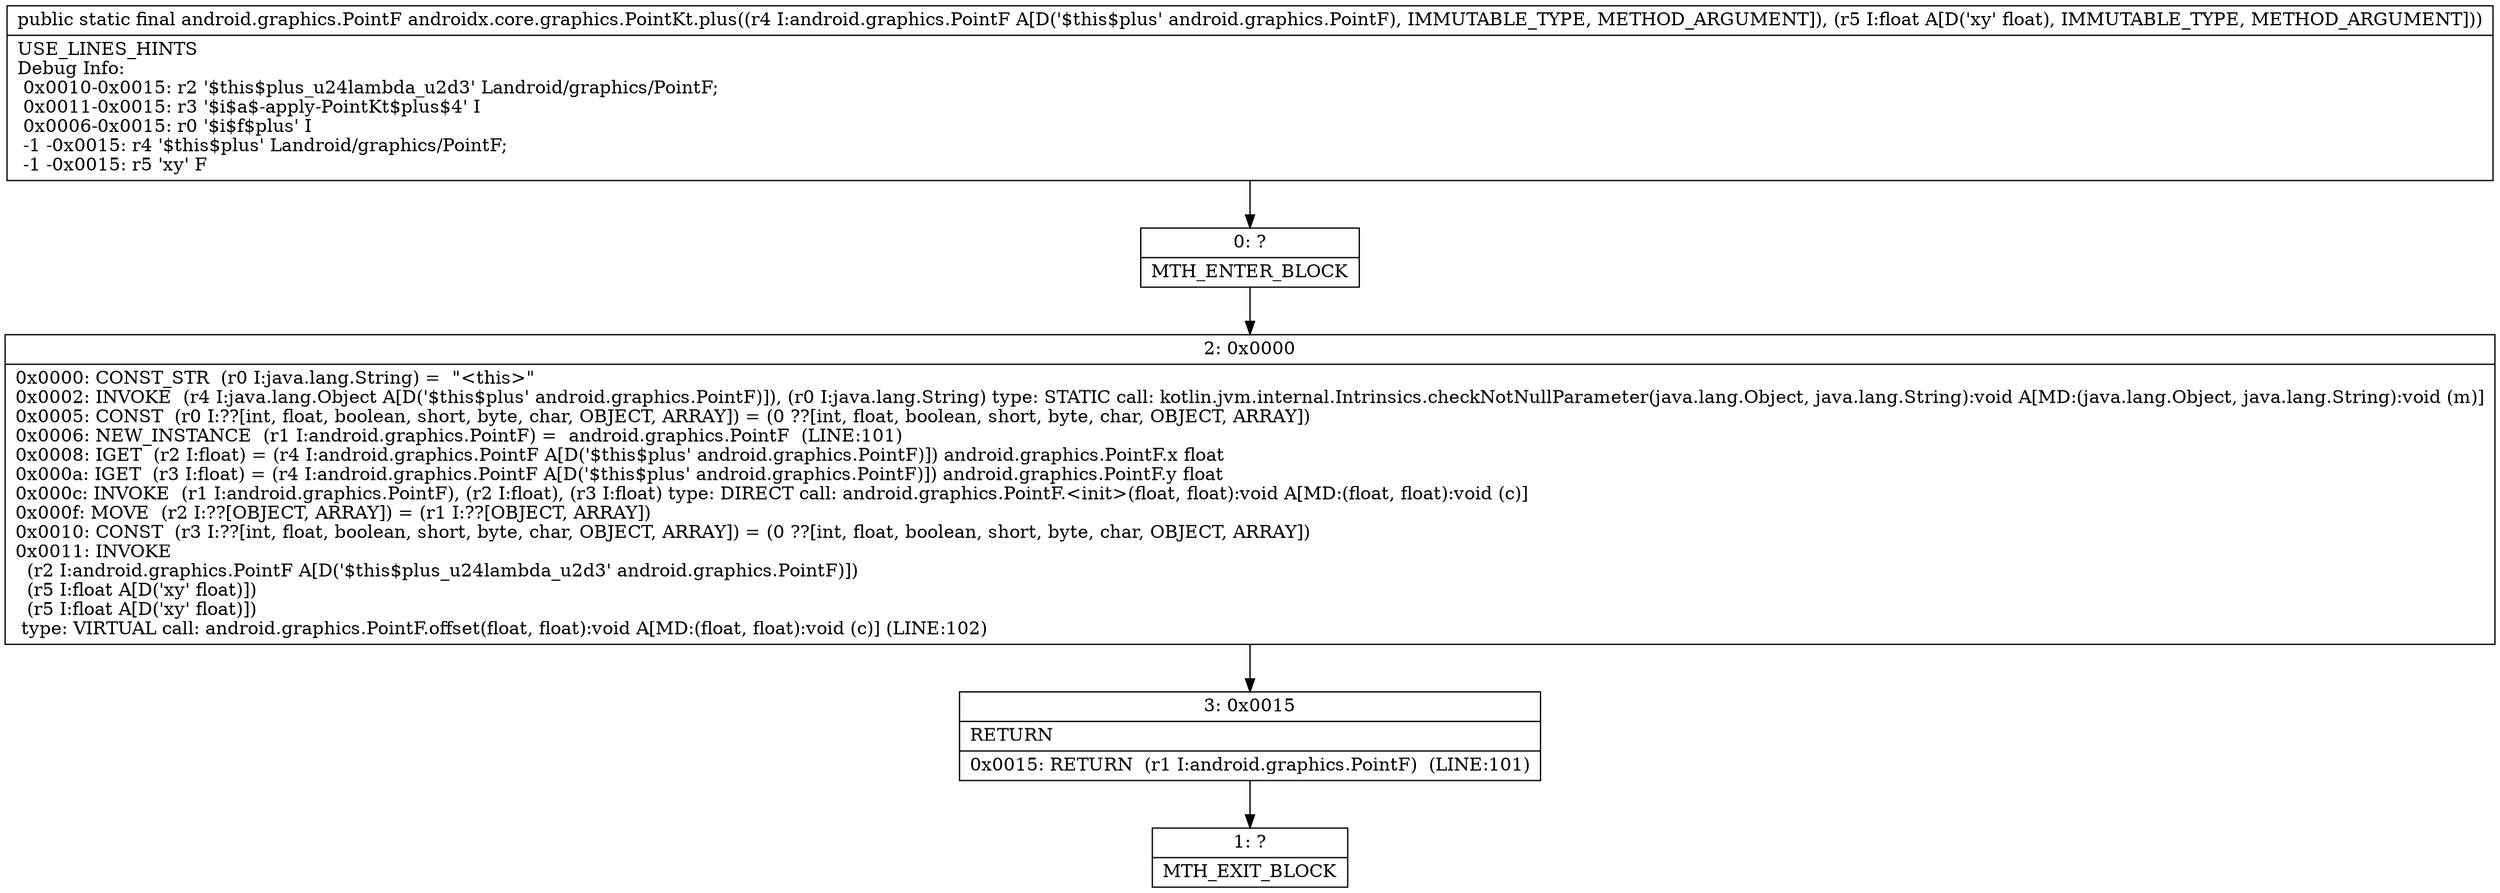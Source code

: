 digraph "CFG forandroidx.core.graphics.PointKt.plus(Landroid\/graphics\/PointF;F)Landroid\/graphics\/PointF;" {
Node_0 [shape=record,label="{0\:\ ?|MTH_ENTER_BLOCK\l}"];
Node_2 [shape=record,label="{2\:\ 0x0000|0x0000: CONST_STR  (r0 I:java.lang.String) =  \"\<this\>\" \l0x0002: INVOKE  (r4 I:java.lang.Object A[D('$this$plus' android.graphics.PointF)]), (r0 I:java.lang.String) type: STATIC call: kotlin.jvm.internal.Intrinsics.checkNotNullParameter(java.lang.Object, java.lang.String):void A[MD:(java.lang.Object, java.lang.String):void (m)]\l0x0005: CONST  (r0 I:??[int, float, boolean, short, byte, char, OBJECT, ARRAY]) = (0 ??[int, float, boolean, short, byte, char, OBJECT, ARRAY]) \l0x0006: NEW_INSTANCE  (r1 I:android.graphics.PointF) =  android.graphics.PointF  (LINE:101)\l0x0008: IGET  (r2 I:float) = (r4 I:android.graphics.PointF A[D('$this$plus' android.graphics.PointF)]) android.graphics.PointF.x float \l0x000a: IGET  (r3 I:float) = (r4 I:android.graphics.PointF A[D('$this$plus' android.graphics.PointF)]) android.graphics.PointF.y float \l0x000c: INVOKE  (r1 I:android.graphics.PointF), (r2 I:float), (r3 I:float) type: DIRECT call: android.graphics.PointF.\<init\>(float, float):void A[MD:(float, float):void (c)]\l0x000f: MOVE  (r2 I:??[OBJECT, ARRAY]) = (r1 I:??[OBJECT, ARRAY]) \l0x0010: CONST  (r3 I:??[int, float, boolean, short, byte, char, OBJECT, ARRAY]) = (0 ??[int, float, boolean, short, byte, char, OBJECT, ARRAY]) \l0x0011: INVOKE  \l  (r2 I:android.graphics.PointF A[D('$this$plus_u24lambda_u2d3' android.graphics.PointF)])\l  (r5 I:float A[D('xy' float)])\l  (r5 I:float A[D('xy' float)])\l type: VIRTUAL call: android.graphics.PointF.offset(float, float):void A[MD:(float, float):void (c)] (LINE:102)\l}"];
Node_3 [shape=record,label="{3\:\ 0x0015|RETURN\l|0x0015: RETURN  (r1 I:android.graphics.PointF)  (LINE:101)\l}"];
Node_1 [shape=record,label="{1\:\ ?|MTH_EXIT_BLOCK\l}"];
MethodNode[shape=record,label="{public static final android.graphics.PointF androidx.core.graphics.PointKt.plus((r4 I:android.graphics.PointF A[D('$this$plus' android.graphics.PointF), IMMUTABLE_TYPE, METHOD_ARGUMENT]), (r5 I:float A[D('xy' float), IMMUTABLE_TYPE, METHOD_ARGUMENT]))  | USE_LINES_HINTS\lDebug Info:\l  0x0010\-0x0015: r2 '$this$plus_u24lambda_u2d3' Landroid\/graphics\/PointF;\l  0x0011\-0x0015: r3 '$i$a$\-apply\-PointKt$plus$4' I\l  0x0006\-0x0015: r0 '$i$f$plus' I\l  \-1 \-0x0015: r4 '$this$plus' Landroid\/graphics\/PointF;\l  \-1 \-0x0015: r5 'xy' F\l}"];
MethodNode -> Node_0;Node_0 -> Node_2;
Node_2 -> Node_3;
Node_3 -> Node_1;
}

